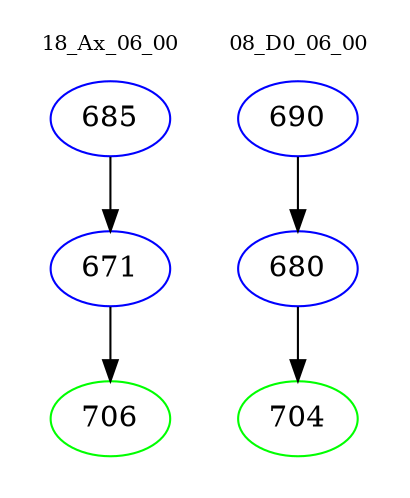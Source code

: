 digraph{
subgraph cluster_0 {
color = white
label = "18_Ax_06_00";
fontsize=10;
T0_685 [label="685", color="blue"]
T0_685 -> T0_671 [color="black"]
T0_671 [label="671", color="blue"]
T0_671 -> T0_706 [color="black"]
T0_706 [label="706", color="green"]
}
subgraph cluster_1 {
color = white
label = "08_D0_06_00";
fontsize=10;
T1_690 [label="690", color="blue"]
T1_690 -> T1_680 [color="black"]
T1_680 [label="680", color="blue"]
T1_680 -> T1_704 [color="black"]
T1_704 [label="704", color="green"]
}
}
